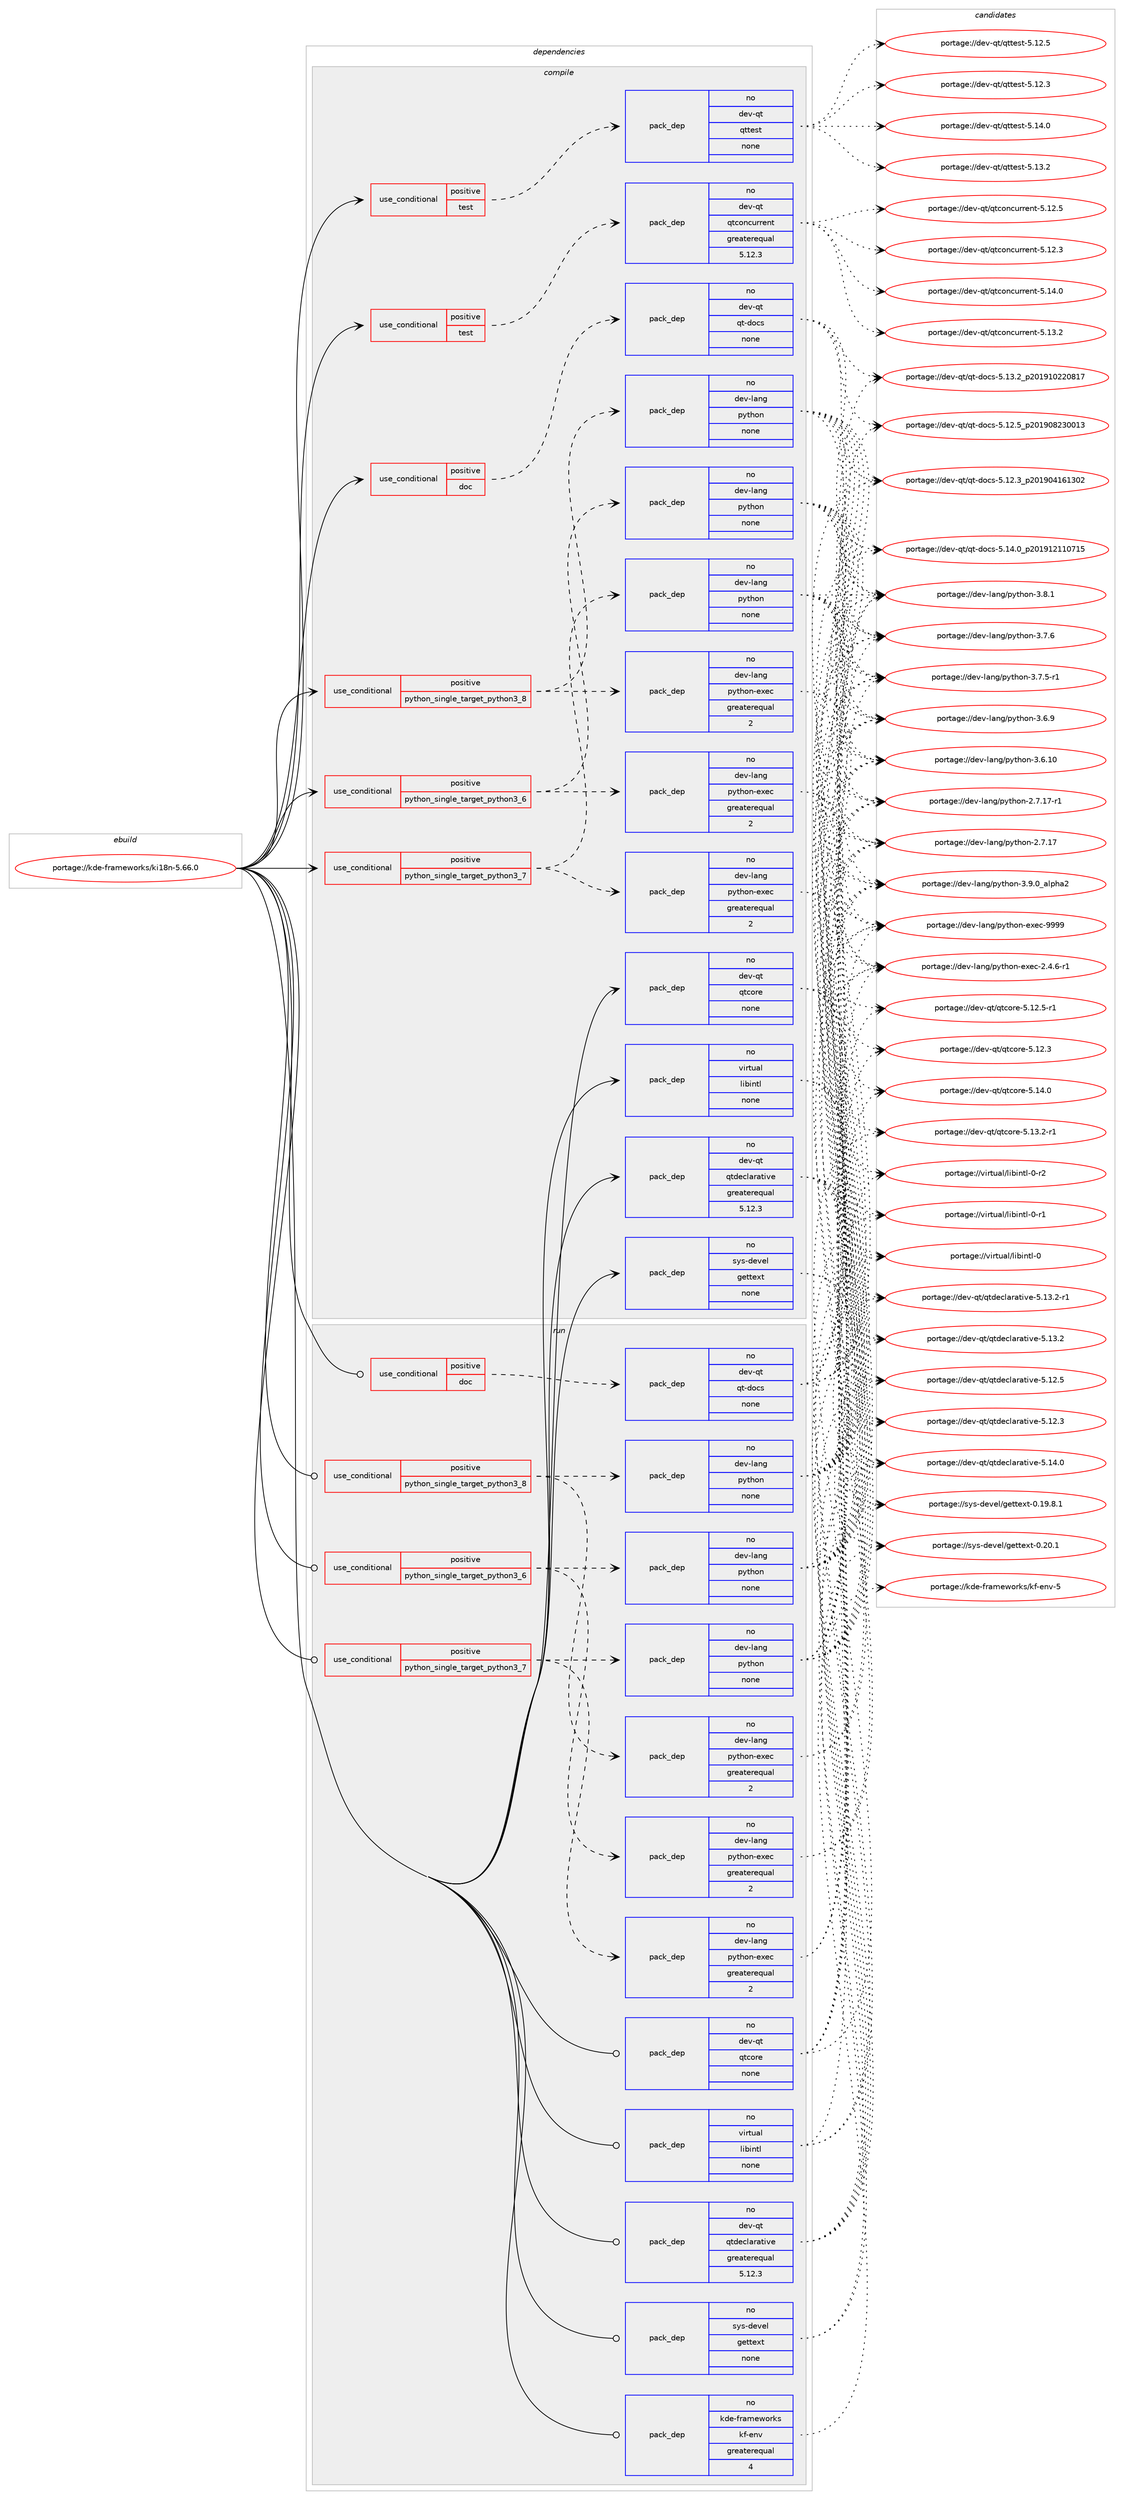digraph prolog {

# *************
# Graph options
# *************

newrank=true;
concentrate=true;
compound=true;
graph [rankdir=LR,fontname=Helvetica,fontsize=10,ranksep=1.5];#, ranksep=2.5, nodesep=0.2];
edge  [arrowhead=vee];
node  [fontname=Helvetica,fontsize=10];

# **********
# The ebuild
# **********

subgraph cluster_leftcol {
color=gray;
label=<<i>ebuild</i>>;
id [label="portage://kde-frameworks/ki18n-5.66.0", color=red, width=4, href="../kde-frameworks/ki18n-5.66.0.svg"];
}

# ****************
# The dependencies
# ****************

subgraph cluster_midcol {
color=gray;
label=<<i>dependencies</i>>;
subgraph cluster_compile {
fillcolor="#eeeeee";
style=filled;
label=<<i>compile</i>>;
subgraph cond55659 {
dependency248107 [label=<<TABLE BORDER="0" CELLBORDER="1" CELLSPACING="0" CELLPADDING="4"><TR><TD ROWSPAN="3" CELLPADDING="10">use_conditional</TD></TR><TR><TD>positive</TD></TR><TR><TD>doc</TD></TR></TABLE>>, shape=none, color=red];
subgraph pack188633 {
dependency248108 [label=<<TABLE BORDER="0" CELLBORDER="1" CELLSPACING="0" CELLPADDING="4" WIDTH="220"><TR><TD ROWSPAN="6" CELLPADDING="30">pack_dep</TD></TR><TR><TD WIDTH="110">no</TD></TR><TR><TD>dev-qt</TD></TR><TR><TD>qt-docs</TD></TR><TR><TD>none</TD></TR><TR><TD></TD></TR></TABLE>>, shape=none, color=blue];
}
dependency248107:e -> dependency248108:w [weight=20,style="dashed",arrowhead="vee"];
}
id:e -> dependency248107:w [weight=20,style="solid",arrowhead="vee"];
subgraph cond55660 {
dependency248109 [label=<<TABLE BORDER="0" CELLBORDER="1" CELLSPACING="0" CELLPADDING="4"><TR><TD ROWSPAN="3" CELLPADDING="10">use_conditional</TD></TR><TR><TD>positive</TD></TR><TR><TD>python_single_target_python3_6</TD></TR></TABLE>>, shape=none, color=red];
subgraph pack188634 {
dependency248110 [label=<<TABLE BORDER="0" CELLBORDER="1" CELLSPACING="0" CELLPADDING="4" WIDTH="220"><TR><TD ROWSPAN="6" CELLPADDING="30">pack_dep</TD></TR><TR><TD WIDTH="110">no</TD></TR><TR><TD>dev-lang</TD></TR><TR><TD>python</TD></TR><TR><TD>none</TD></TR><TR><TD></TD></TR></TABLE>>, shape=none, color=blue];
}
dependency248109:e -> dependency248110:w [weight=20,style="dashed",arrowhead="vee"];
subgraph pack188635 {
dependency248111 [label=<<TABLE BORDER="0" CELLBORDER="1" CELLSPACING="0" CELLPADDING="4" WIDTH="220"><TR><TD ROWSPAN="6" CELLPADDING="30">pack_dep</TD></TR><TR><TD WIDTH="110">no</TD></TR><TR><TD>dev-lang</TD></TR><TR><TD>python-exec</TD></TR><TR><TD>greaterequal</TD></TR><TR><TD>2</TD></TR></TABLE>>, shape=none, color=blue];
}
dependency248109:e -> dependency248111:w [weight=20,style="dashed",arrowhead="vee"];
}
id:e -> dependency248109:w [weight=20,style="solid",arrowhead="vee"];
subgraph cond55661 {
dependency248112 [label=<<TABLE BORDER="0" CELLBORDER="1" CELLSPACING="0" CELLPADDING="4"><TR><TD ROWSPAN="3" CELLPADDING="10">use_conditional</TD></TR><TR><TD>positive</TD></TR><TR><TD>python_single_target_python3_7</TD></TR></TABLE>>, shape=none, color=red];
subgraph pack188636 {
dependency248113 [label=<<TABLE BORDER="0" CELLBORDER="1" CELLSPACING="0" CELLPADDING="4" WIDTH="220"><TR><TD ROWSPAN="6" CELLPADDING="30">pack_dep</TD></TR><TR><TD WIDTH="110">no</TD></TR><TR><TD>dev-lang</TD></TR><TR><TD>python</TD></TR><TR><TD>none</TD></TR><TR><TD></TD></TR></TABLE>>, shape=none, color=blue];
}
dependency248112:e -> dependency248113:w [weight=20,style="dashed",arrowhead="vee"];
subgraph pack188637 {
dependency248114 [label=<<TABLE BORDER="0" CELLBORDER="1" CELLSPACING="0" CELLPADDING="4" WIDTH="220"><TR><TD ROWSPAN="6" CELLPADDING="30">pack_dep</TD></TR><TR><TD WIDTH="110">no</TD></TR><TR><TD>dev-lang</TD></TR><TR><TD>python-exec</TD></TR><TR><TD>greaterequal</TD></TR><TR><TD>2</TD></TR></TABLE>>, shape=none, color=blue];
}
dependency248112:e -> dependency248114:w [weight=20,style="dashed",arrowhead="vee"];
}
id:e -> dependency248112:w [weight=20,style="solid",arrowhead="vee"];
subgraph cond55662 {
dependency248115 [label=<<TABLE BORDER="0" CELLBORDER="1" CELLSPACING="0" CELLPADDING="4"><TR><TD ROWSPAN="3" CELLPADDING="10">use_conditional</TD></TR><TR><TD>positive</TD></TR><TR><TD>python_single_target_python3_8</TD></TR></TABLE>>, shape=none, color=red];
subgraph pack188638 {
dependency248116 [label=<<TABLE BORDER="0" CELLBORDER="1" CELLSPACING="0" CELLPADDING="4" WIDTH="220"><TR><TD ROWSPAN="6" CELLPADDING="30">pack_dep</TD></TR><TR><TD WIDTH="110">no</TD></TR><TR><TD>dev-lang</TD></TR><TR><TD>python</TD></TR><TR><TD>none</TD></TR><TR><TD></TD></TR></TABLE>>, shape=none, color=blue];
}
dependency248115:e -> dependency248116:w [weight=20,style="dashed",arrowhead="vee"];
subgraph pack188639 {
dependency248117 [label=<<TABLE BORDER="0" CELLBORDER="1" CELLSPACING="0" CELLPADDING="4" WIDTH="220"><TR><TD ROWSPAN="6" CELLPADDING="30">pack_dep</TD></TR><TR><TD WIDTH="110">no</TD></TR><TR><TD>dev-lang</TD></TR><TR><TD>python-exec</TD></TR><TR><TD>greaterequal</TD></TR><TR><TD>2</TD></TR></TABLE>>, shape=none, color=blue];
}
dependency248115:e -> dependency248117:w [weight=20,style="dashed",arrowhead="vee"];
}
id:e -> dependency248115:w [weight=20,style="solid",arrowhead="vee"];
subgraph cond55663 {
dependency248118 [label=<<TABLE BORDER="0" CELLBORDER="1" CELLSPACING="0" CELLPADDING="4"><TR><TD ROWSPAN="3" CELLPADDING="10">use_conditional</TD></TR><TR><TD>positive</TD></TR><TR><TD>test</TD></TR></TABLE>>, shape=none, color=red];
subgraph pack188640 {
dependency248119 [label=<<TABLE BORDER="0" CELLBORDER="1" CELLSPACING="0" CELLPADDING="4" WIDTH="220"><TR><TD ROWSPAN="6" CELLPADDING="30">pack_dep</TD></TR><TR><TD WIDTH="110">no</TD></TR><TR><TD>dev-qt</TD></TR><TR><TD>qtconcurrent</TD></TR><TR><TD>greaterequal</TD></TR><TR><TD>5.12.3</TD></TR></TABLE>>, shape=none, color=blue];
}
dependency248118:e -> dependency248119:w [weight=20,style="dashed",arrowhead="vee"];
}
id:e -> dependency248118:w [weight=20,style="solid",arrowhead="vee"];
subgraph cond55664 {
dependency248120 [label=<<TABLE BORDER="0" CELLBORDER="1" CELLSPACING="0" CELLPADDING="4"><TR><TD ROWSPAN="3" CELLPADDING="10">use_conditional</TD></TR><TR><TD>positive</TD></TR><TR><TD>test</TD></TR></TABLE>>, shape=none, color=red];
subgraph pack188641 {
dependency248121 [label=<<TABLE BORDER="0" CELLBORDER="1" CELLSPACING="0" CELLPADDING="4" WIDTH="220"><TR><TD ROWSPAN="6" CELLPADDING="30">pack_dep</TD></TR><TR><TD WIDTH="110">no</TD></TR><TR><TD>dev-qt</TD></TR><TR><TD>qttest</TD></TR><TR><TD>none</TD></TR><TR><TD></TD></TR></TABLE>>, shape=none, color=blue];
}
dependency248120:e -> dependency248121:w [weight=20,style="dashed",arrowhead="vee"];
}
id:e -> dependency248120:w [weight=20,style="solid",arrowhead="vee"];
subgraph pack188642 {
dependency248122 [label=<<TABLE BORDER="0" CELLBORDER="1" CELLSPACING="0" CELLPADDING="4" WIDTH="220"><TR><TD ROWSPAN="6" CELLPADDING="30">pack_dep</TD></TR><TR><TD WIDTH="110">no</TD></TR><TR><TD>dev-qt</TD></TR><TR><TD>qtcore</TD></TR><TR><TD>none</TD></TR><TR><TD></TD></TR></TABLE>>, shape=none, color=blue];
}
id:e -> dependency248122:w [weight=20,style="solid",arrowhead="vee"];
subgraph pack188643 {
dependency248123 [label=<<TABLE BORDER="0" CELLBORDER="1" CELLSPACING="0" CELLPADDING="4" WIDTH="220"><TR><TD ROWSPAN="6" CELLPADDING="30">pack_dep</TD></TR><TR><TD WIDTH="110">no</TD></TR><TR><TD>dev-qt</TD></TR><TR><TD>qtdeclarative</TD></TR><TR><TD>greaterequal</TD></TR><TR><TD>5.12.3</TD></TR></TABLE>>, shape=none, color=blue];
}
id:e -> dependency248123:w [weight=20,style="solid",arrowhead="vee"];
subgraph pack188644 {
dependency248124 [label=<<TABLE BORDER="0" CELLBORDER="1" CELLSPACING="0" CELLPADDING="4" WIDTH="220"><TR><TD ROWSPAN="6" CELLPADDING="30">pack_dep</TD></TR><TR><TD WIDTH="110">no</TD></TR><TR><TD>sys-devel</TD></TR><TR><TD>gettext</TD></TR><TR><TD>none</TD></TR><TR><TD></TD></TR></TABLE>>, shape=none, color=blue];
}
id:e -> dependency248124:w [weight=20,style="solid",arrowhead="vee"];
subgraph pack188645 {
dependency248125 [label=<<TABLE BORDER="0" CELLBORDER="1" CELLSPACING="0" CELLPADDING="4" WIDTH="220"><TR><TD ROWSPAN="6" CELLPADDING="30">pack_dep</TD></TR><TR><TD WIDTH="110">no</TD></TR><TR><TD>virtual</TD></TR><TR><TD>libintl</TD></TR><TR><TD>none</TD></TR><TR><TD></TD></TR></TABLE>>, shape=none, color=blue];
}
id:e -> dependency248125:w [weight=20,style="solid",arrowhead="vee"];
}
subgraph cluster_compileandrun {
fillcolor="#eeeeee";
style=filled;
label=<<i>compile and run</i>>;
}
subgraph cluster_run {
fillcolor="#eeeeee";
style=filled;
label=<<i>run</i>>;
subgraph cond55665 {
dependency248126 [label=<<TABLE BORDER="0" CELLBORDER="1" CELLSPACING="0" CELLPADDING="4"><TR><TD ROWSPAN="3" CELLPADDING="10">use_conditional</TD></TR><TR><TD>positive</TD></TR><TR><TD>doc</TD></TR></TABLE>>, shape=none, color=red];
subgraph pack188646 {
dependency248127 [label=<<TABLE BORDER="0" CELLBORDER="1" CELLSPACING="0" CELLPADDING="4" WIDTH="220"><TR><TD ROWSPAN="6" CELLPADDING="30">pack_dep</TD></TR><TR><TD WIDTH="110">no</TD></TR><TR><TD>dev-qt</TD></TR><TR><TD>qt-docs</TD></TR><TR><TD>none</TD></TR><TR><TD></TD></TR></TABLE>>, shape=none, color=blue];
}
dependency248126:e -> dependency248127:w [weight=20,style="dashed",arrowhead="vee"];
}
id:e -> dependency248126:w [weight=20,style="solid",arrowhead="odot"];
subgraph cond55666 {
dependency248128 [label=<<TABLE BORDER="0" CELLBORDER="1" CELLSPACING="0" CELLPADDING="4"><TR><TD ROWSPAN="3" CELLPADDING="10">use_conditional</TD></TR><TR><TD>positive</TD></TR><TR><TD>python_single_target_python3_6</TD></TR></TABLE>>, shape=none, color=red];
subgraph pack188647 {
dependency248129 [label=<<TABLE BORDER="0" CELLBORDER="1" CELLSPACING="0" CELLPADDING="4" WIDTH="220"><TR><TD ROWSPAN="6" CELLPADDING="30">pack_dep</TD></TR><TR><TD WIDTH="110">no</TD></TR><TR><TD>dev-lang</TD></TR><TR><TD>python</TD></TR><TR><TD>none</TD></TR><TR><TD></TD></TR></TABLE>>, shape=none, color=blue];
}
dependency248128:e -> dependency248129:w [weight=20,style="dashed",arrowhead="vee"];
subgraph pack188648 {
dependency248130 [label=<<TABLE BORDER="0" CELLBORDER="1" CELLSPACING="0" CELLPADDING="4" WIDTH="220"><TR><TD ROWSPAN="6" CELLPADDING="30">pack_dep</TD></TR><TR><TD WIDTH="110">no</TD></TR><TR><TD>dev-lang</TD></TR><TR><TD>python-exec</TD></TR><TR><TD>greaterequal</TD></TR><TR><TD>2</TD></TR></TABLE>>, shape=none, color=blue];
}
dependency248128:e -> dependency248130:w [weight=20,style="dashed",arrowhead="vee"];
}
id:e -> dependency248128:w [weight=20,style="solid",arrowhead="odot"];
subgraph cond55667 {
dependency248131 [label=<<TABLE BORDER="0" CELLBORDER="1" CELLSPACING="0" CELLPADDING="4"><TR><TD ROWSPAN="3" CELLPADDING="10">use_conditional</TD></TR><TR><TD>positive</TD></TR><TR><TD>python_single_target_python3_7</TD></TR></TABLE>>, shape=none, color=red];
subgraph pack188649 {
dependency248132 [label=<<TABLE BORDER="0" CELLBORDER="1" CELLSPACING="0" CELLPADDING="4" WIDTH="220"><TR><TD ROWSPAN="6" CELLPADDING="30">pack_dep</TD></TR><TR><TD WIDTH="110">no</TD></TR><TR><TD>dev-lang</TD></TR><TR><TD>python</TD></TR><TR><TD>none</TD></TR><TR><TD></TD></TR></TABLE>>, shape=none, color=blue];
}
dependency248131:e -> dependency248132:w [weight=20,style="dashed",arrowhead="vee"];
subgraph pack188650 {
dependency248133 [label=<<TABLE BORDER="0" CELLBORDER="1" CELLSPACING="0" CELLPADDING="4" WIDTH="220"><TR><TD ROWSPAN="6" CELLPADDING="30">pack_dep</TD></TR><TR><TD WIDTH="110">no</TD></TR><TR><TD>dev-lang</TD></TR><TR><TD>python-exec</TD></TR><TR><TD>greaterequal</TD></TR><TR><TD>2</TD></TR></TABLE>>, shape=none, color=blue];
}
dependency248131:e -> dependency248133:w [weight=20,style="dashed",arrowhead="vee"];
}
id:e -> dependency248131:w [weight=20,style="solid",arrowhead="odot"];
subgraph cond55668 {
dependency248134 [label=<<TABLE BORDER="0" CELLBORDER="1" CELLSPACING="0" CELLPADDING="4"><TR><TD ROWSPAN="3" CELLPADDING="10">use_conditional</TD></TR><TR><TD>positive</TD></TR><TR><TD>python_single_target_python3_8</TD></TR></TABLE>>, shape=none, color=red];
subgraph pack188651 {
dependency248135 [label=<<TABLE BORDER="0" CELLBORDER="1" CELLSPACING="0" CELLPADDING="4" WIDTH="220"><TR><TD ROWSPAN="6" CELLPADDING="30">pack_dep</TD></TR><TR><TD WIDTH="110">no</TD></TR><TR><TD>dev-lang</TD></TR><TR><TD>python</TD></TR><TR><TD>none</TD></TR><TR><TD></TD></TR></TABLE>>, shape=none, color=blue];
}
dependency248134:e -> dependency248135:w [weight=20,style="dashed",arrowhead="vee"];
subgraph pack188652 {
dependency248136 [label=<<TABLE BORDER="0" CELLBORDER="1" CELLSPACING="0" CELLPADDING="4" WIDTH="220"><TR><TD ROWSPAN="6" CELLPADDING="30">pack_dep</TD></TR><TR><TD WIDTH="110">no</TD></TR><TR><TD>dev-lang</TD></TR><TR><TD>python-exec</TD></TR><TR><TD>greaterequal</TD></TR><TR><TD>2</TD></TR></TABLE>>, shape=none, color=blue];
}
dependency248134:e -> dependency248136:w [weight=20,style="dashed",arrowhead="vee"];
}
id:e -> dependency248134:w [weight=20,style="solid",arrowhead="odot"];
subgraph pack188653 {
dependency248137 [label=<<TABLE BORDER="0" CELLBORDER="1" CELLSPACING="0" CELLPADDING="4" WIDTH="220"><TR><TD ROWSPAN="6" CELLPADDING="30">pack_dep</TD></TR><TR><TD WIDTH="110">no</TD></TR><TR><TD>dev-qt</TD></TR><TR><TD>qtcore</TD></TR><TR><TD>none</TD></TR><TR><TD></TD></TR></TABLE>>, shape=none, color=blue];
}
id:e -> dependency248137:w [weight=20,style="solid",arrowhead="odot"];
subgraph pack188654 {
dependency248138 [label=<<TABLE BORDER="0" CELLBORDER="1" CELLSPACING="0" CELLPADDING="4" WIDTH="220"><TR><TD ROWSPAN="6" CELLPADDING="30">pack_dep</TD></TR><TR><TD WIDTH="110">no</TD></TR><TR><TD>dev-qt</TD></TR><TR><TD>qtdeclarative</TD></TR><TR><TD>greaterequal</TD></TR><TR><TD>5.12.3</TD></TR></TABLE>>, shape=none, color=blue];
}
id:e -> dependency248138:w [weight=20,style="solid",arrowhead="odot"];
subgraph pack188655 {
dependency248139 [label=<<TABLE BORDER="0" CELLBORDER="1" CELLSPACING="0" CELLPADDING="4" WIDTH="220"><TR><TD ROWSPAN="6" CELLPADDING="30">pack_dep</TD></TR><TR><TD WIDTH="110">no</TD></TR><TR><TD>kde-frameworks</TD></TR><TR><TD>kf-env</TD></TR><TR><TD>greaterequal</TD></TR><TR><TD>4</TD></TR></TABLE>>, shape=none, color=blue];
}
id:e -> dependency248139:w [weight=20,style="solid",arrowhead="odot"];
subgraph pack188656 {
dependency248140 [label=<<TABLE BORDER="0" CELLBORDER="1" CELLSPACING="0" CELLPADDING="4" WIDTH="220"><TR><TD ROWSPAN="6" CELLPADDING="30">pack_dep</TD></TR><TR><TD WIDTH="110">no</TD></TR><TR><TD>sys-devel</TD></TR><TR><TD>gettext</TD></TR><TR><TD>none</TD></TR><TR><TD></TD></TR></TABLE>>, shape=none, color=blue];
}
id:e -> dependency248140:w [weight=20,style="solid",arrowhead="odot"];
subgraph pack188657 {
dependency248141 [label=<<TABLE BORDER="0" CELLBORDER="1" CELLSPACING="0" CELLPADDING="4" WIDTH="220"><TR><TD ROWSPAN="6" CELLPADDING="30">pack_dep</TD></TR><TR><TD WIDTH="110">no</TD></TR><TR><TD>virtual</TD></TR><TR><TD>libintl</TD></TR><TR><TD>none</TD></TR><TR><TD></TD></TR></TABLE>>, shape=none, color=blue];
}
id:e -> dependency248141:w [weight=20,style="solid",arrowhead="odot"];
}
}

# **************
# The candidates
# **************

subgraph cluster_choices {
rank=same;
color=gray;
label=<<i>candidates</i>>;

subgraph choice188633 {
color=black;
nodesep=1;
choice100101118451131164711311645100111991154553464952464895112504849574950494948554953 [label="portage://dev-qt/qt-docs-5.14.0_p201912110715", color=red, width=4,href="../dev-qt/qt-docs-5.14.0_p201912110715.svg"];
choice100101118451131164711311645100111991154553464951465095112504849574948505048564955 [label="portage://dev-qt/qt-docs-5.13.2_p201910220817", color=red, width=4,href="../dev-qt/qt-docs-5.13.2_p201910220817.svg"];
choice100101118451131164711311645100111991154553464950465395112504849574856505148484951 [label="portage://dev-qt/qt-docs-5.12.5_p201908230013", color=red, width=4,href="../dev-qt/qt-docs-5.12.5_p201908230013.svg"];
choice100101118451131164711311645100111991154553464950465195112504849574852495449514850 [label="portage://dev-qt/qt-docs-5.12.3_p201904161302", color=red, width=4,href="../dev-qt/qt-docs-5.12.3_p201904161302.svg"];
dependency248108:e -> choice100101118451131164711311645100111991154553464952464895112504849574950494948554953:w [style=dotted,weight="100"];
dependency248108:e -> choice100101118451131164711311645100111991154553464951465095112504849574948505048564955:w [style=dotted,weight="100"];
dependency248108:e -> choice100101118451131164711311645100111991154553464950465395112504849574856505148484951:w [style=dotted,weight="100"];
dependency248108:e -> choice100101118451131164711311645100111991154553464950465195112504849574852495449514850:w [style=dotted,weight="100"];
}
subgraph choice188634 {
color=black;
nodesep=1;
choice10010111845108971101034711212111610411111045514657464895971081121049750 [label="portage://dev-lang/python-3.9.0_alpha2", color=red, width=4,href="../dev-lang/python-3.9.0_alpha2.svg"];
choice100101118451089711010347112121116104111110455146564649 [label="portage://dev-lang/python-3.8.1", color=red, width=4,href="../dev-lang/python-3.8.1.svg"];
choice100101118451089711010347112121116104111110455146554654 [label="portage://dev-lang/python-3.7.6", color=red, width=4,href="../dev-lang/python-3.7.6.svg"];
choice1001011184510897110103471121211161041111104551465546534511449 [label="portage://dev-lang/python-3.7.5-r1", color=red, width=4,href="../dev-lang/python-3.7.5-r1.svg"];
choice100101118451089711010347112121116104111110455146544657 [label="portage://dev-lang/python-3.6.9", color=red, width=4,href="../dev-lang/python-3.6.9.svg"];
choice10010111845108971101034711212111610411111045514654464948 [label="portage://dev-lang/python-3.6.10", color=red, width=4,href="../dev-lang/python-3.6.10.svg"];
choice100101118451089711010347112121116104111110455046554649554511449 [label="portage://dev-lang/python-2.7.17-r1", color=red, width=4,href="../dev-lang/python-2.7.17-r1.svg"];
choice10010111845108971101034711212111610411111045504655464955 [label="portage://dev-lang/python-2.7.17", color=red, width=4,href="../dev-lang/python-2.7.17.svg"];
dependency248110:e -> choice10010111845108971101034711212111610411111045514657464895971081121049750:w [style=dotted,weight="100"];
dependency248110:e -> choice100101118451089711010347112121116104111110455146564649:w [style=dotted,weight="100"];
dependency248110:e -> choice100101118451089711010347112121116104111110455146554654:w [style=dotted,weight="100"];
dependency248110:e -> choice1001011184510897110103471121211161041111104551465546534511449:w [style=dotted,weight="100"];
dependency248110:e -> choice100101118451089711010347112121116104111110455146544657:w [style=dotted,weight="100"];
dependency248110:e -> choice10010111845108971101034711212111610411111045514654464948:w [style=dotted,weight="100"];
dependency248110:e -> choice100101118451089711010347112121116104111110455046554649554511449:w [style=dotted,weight="100"];
dependency248110:e -> choice10010111845108971101034711212111610411111045504655464955:w [style=dotted,weight="100"];
}
subgraph choice188635 {
color=black;
nodesep=1;
choice10010111845108971101034711212111610411111045101120101994557575757 [label="portage://dev-lang/python-exec-9999", color=red, width=4,href="../dev-lang/python-exec-9999.svg"];
choice10010111845108971101034711212111610411111045101120101994550465246544511449 [label="portage://dev-lang/python-exec-2.4.6-r1", color=red, width=4,href="../dev-lang/python-exec-2.4.6-r1.svg"];
dependency248111:e -> choice10010111845108971101034711212111610411111045101120101994557575757:w [style=dotted,weight="100"];
dependency248111:e -> choice10010111845108971101034711212111610411111045101120101994550465246544511449:w [style=dotted,weight="100"];
}
subgraph choice188636 {
color=black;
nodesep=1;
choice10010111845108971101034711212111610411111045514657464895971081121049750 [label="portage://dev-lang/python-3.9.0_alpha2", color=red, width=4,href="../dev-lang/python-3.9.0_alpha2.svg"];
choice100101118451089711010347112121116104111110455146564649 [label="portage://dev-lang/python-3.8.1", color=red, width=4,href="../dev-lang/python-3.8.1.svg"];
choice100101118451089711010347112121116104111110455146554654 [label="portage://dev-lang/python-3.7.6", color=red, width=4,href="../dev-lang/python-3.7.6.svg"];
choice1001011184510897110103471121211161041111104551465546534511449 [label="portage://dev-lang/python-3.7.5-r1", color=red, width=4,href="../dev-lang/python-3.7.5-r1.svg"];
choice100101118451089711010347112121116104111110455146544657 [label="portage://dev-lang/python-3.6.9", color=red, width=4,href="../dev-lang/python-3.6.9.svg"];
choice10010111845108971101034711212111610411111045514654464948 [label="portage://dev-lang/python-3.6.10", color=red, width=4,href="../dev-lang/python-3.6.10.svg"];
choice100101118451089711010347112121116104111110455046554649554511449 [label="portage://dev-lang/python-2.7.17-r1", color=red, width=4,href="../dev-lang/python-2.7.17-r1.svg"];
choice10010111845108971101034711212111610411111045504655464955 [label="portage://dev-lang/python-2.7.17", color=red, width=4,href="../dev-lang/python-2.7.17.svg"];
dependency248113:e -> choice10010111845108971101034711212111610411111045514657464895971081121049750:w [style=dotted,weight="100"];
dependency248113:e -> choice100101118451089711010347112121116104111110455146564649:w [style=dotted,weight="100"];
dependency248113:e -> choice100101118451089711010347112121116104111110455146554654:w [style=dotted,weight="100"];
dependency248113:e -> choice1001011184510897110103471121211161041111104551465546534511449:w [style=dotted,weight="100"];
dependency248113:e -> choice100101118451089711010347112121116104111110455146544657:w [style=dotted,weight="100"];
dependency248113:e -> choice10010111845108971101034711212111610411111045514654464948:w [style=dotted,weight="100"];
dependency248113:e -> choice100101118451089711010347112121116104111110455046554649554511449:w [style=dotted,weight="100"];
dependency248113:e -> choice10010111845108971101034711212111610411111045504655464955:w [style=dotted,weight="100"];
}
subgraph choice188637 {
color=black;
nodesep=1;
choice10010111845108971101034711212111610411111045101120101994557575757 [label="portage://dev-lang/python-exec-9999", color=red, width=4,href="../dev-lang/python-exec-9999.svg"];
choice10010111845108971101034711212111610411111045101120101994550465246544511449 [label="portage://dev-lang/python-exec-2.4.6-r1", color=red, width=4,href="../dev-lang/python-exec-2.4.6-r1.svg"];
dependency248114:e -> choice10010111845108971101034711212111610411111045101120101994557575757:w [style=dotted,weight="100"];
dependency248114:e -> choice10010111845108971101034711212111610411111045101120101994550465246544511449:w [style=dotted,weight="100"];
}
subgraph choice188638 {
color=black;
nodesep=1;
choice10010111845108971101034711212111610411111045514657464895971081121049750 [label="portage://dev-lang/python-3.9.0_alpha2", color=red, width=4,href="../dev-lang/python-3.9.0_alpha2.svg"];
choice100101118451089711010347112121116104111110455146564649 [label="portage://dev-lang/python-3.8.1", color=red, width=4,href="../dev-lang/python-3.8.1.svg"];
choice100101118451089711010347112121116104111110455146554654 [label="portage://dev-lang/python-3.7.6", color=red, width=4,href="../dev-lang/python-3.7.6.svg"];
choice1001011184510897110103471121211161041111104551465546534511449 [label="portage://dev-lang/python-3.7.5-r1", color=red, width=4,href="../dev-lang/python-3.7.5-r1.svg"];
choice100101118451089711010347112121116104111110455146544657 [label="portage://dev-lang/python-3.6.9", color=red, width=4,href="../dev-lang/python-3.6.9.svg"];
choice10010111845108971101034711212111610411111045514654464948 [label="portage://dev-lang/python-3.6.10", color=red, width=4,href="../dev-lang/python-3.6.10.svg"];
choice100101118451089711010347112121116104111110455046554649554511449 [label="portage://dev-lang/python-2.7.17-r1", color=red, width=4,href="../dev-lang/python-2.7.17-r1.svg"];
choice10010111845108971101034711212111610411111045504655464955 [label="portage://dev-lang/python-2.7.17", color=red, width=4,href="../dev-lang/python-2.7.17.svg"];
dependency248116:e -> choice10010111845108971101034711212111610411111045514657464895971081121049750:w [style=dotted,weight="100"];
dependency248116:e -> choice100101118451089711010347112121116104111110455146564649:w [style=dotted,weight="100"];
dependency248116:e -> choice100101118451089711010347112121116104111110455146554654:w [style=dotted,weight="100"];
dependency248116:e -> choice1001011184510897110103471121211161041111104551465546534511449:w [style=dotted,weight="100"];
dependency248116:e -> choice100101118451089711010347112121116104111110455146544657:w [style=dotted,weight="100"];
dependency248116:e -> choice10010111845108971101034711212111610411111045514654464948:w [style=dotted,weight="100"];
dependency248116:e -> choice100101118451089711010347112121116104111110455046554649554511449:w [style=dotted,weight="100"];
dependency248116:e -> choice10010111845108971101034711212111610411111045504655464955:w [style=dotted,weight="100"];
}
subgraph choice188639 {
color=black;
nodesep=1;
choice10010111845108971101034711212111610411111045101120101994557575757 [label="portage://dev-lang/python-exec-9999", color=red, width=4,href="../dev-lang/python-exec-9999.svg"];
choice10010111845108971101034711212111610411111045101120101994550465246544511449 [label="portage://dev-lang/python-exec-2.4.6-r1", color=red, width=4,href="../dev-lang/python-exec-2.4.6-r1.svg"];
dependency248117:e -> choice10010111845108971101034711212111610411111045101120101994557575757:w [style=dotted,weight="100"];
dependency248117:e -> choice10010111845108971101034711212111610411111045101120101994550465246544511449:w [style=dotted,weight="100"];
}
subgraph choice188640 {
color=black;
nodesep=1;
choice1001011184511311647113116991111109911711411410111011645534649524648 [label="portage://dev-qt/qtconcurrent-5.14.0", color=red, width=4,href="../dev-qt/qtconcurrent-5.14.0.svg"];
choice1001011184511311647113116991111109911711411410111011645534649514650 [label="portage://dev-qt/qtconcurrent-5.13.2", color=red, width=4,href="../dev-qt/qtconcurrent-5.13.2.svg"];
choice1001011184511311647113116991111109911711411410111011645534649504653 [label="portage://dev-qt/qtconcurrent-5.12.5", color=red, width=4,href="../dev-qt/qtconcurrent-5.12.5.svg"];
choice1001011184511311647113116991111109911711411410111011645534649504651 [label="portage://dev-qt/qtconcurrent-5.12.3", color=red, width=4,href="../dev-qt/qtconcurrent-5.12.3.svg"];
dependency248119:e -> choice1001011184511311647113116991111109911711411410111011645534649524648:w [style=dotted,weight="100"];
dependency248119:e -> choice1001011184511311647113116991111109911711411410111011645534649514650:w [style=dotted,weight="100"];
dependency248119:e -> choice1001011184511311647113116991111109911711411410111011645534649504653:w [style=dotted,weight="100"];
dependency248119:e -> choice1001011184511311647113116991111109911711411410111011645534649504651:w [style=dotted,weight="100"];
}
subgraph choice188641 {
color=black;
nodesep=1;
choice100101118451131164711311611610111511645534649524648 [label="portage://dev-qt/qttest-5.14.0", color=red, width=4,href="../dev-qt/qttest-5.14.0.svg"];
choice100101118451131164711311611610111511645534649514650 [label="portage://dev-qt/qttest-5.13.2", color=red, width=4,href="../dev-qt/qttest-5.13.2.svg"];
choice100101118451131164711311611610111511645534649504653 [label="portage://dev-qt/qttest-5.12.5", color=red, width=4,href="../dev-qt/qttest-5.12.5.svg"];
choice100101118451131164711311611610111511645534649504651 [label="portage://dev-qt/qttest-5.12.3", color=red, width=4,href="../dev-qt/qttest-5.12.3.svg"];
dependency248121:e -> choice100101118451131164711311611610111511645534649524648:w [style=dotted,weight="100"];
dependency248121:e -> choice100101118451131164711311611610111511645534649514650:w [style=dotted,weight="100"];
dependency248121:e -> choice100101118451131164711311611610111511645534649504653:w [style=dotted,weight="100"];
dependency248121:e -> choice100101118451131164711311611610111511645534649504651:w [style=dotted,weight="100"];
}
subgraph choice188642 {
color=black;
nodesep=1;
choice10010111845113116471131169911111410145534649524648 [label="portage://dev-qt/qtcore-5.14.0", color=red, width=4,href="../dev-qt/qtcore-5.14.0.svg"];
choice100101118451131164711311699111114101455346495146504511449 [label="portage://dev-qt/qtcore-5.13.2-r1", color=red, width=4,href="../dev-qt/qtcore-5.13.2-r1.svg"];
choice100101118451131164711311699111114101455346495046534511449 [label="portage://dev-qt/qtcore-5.12.5-r1", color=red, width=4,href="../dev-qt/qtcore-5.12.5-r1.svg"];
choice10010111845113116471131169911111410145534649504651 [label="portage://dev-qt/qtcore-5.12.3", color=red, width=4,href="../dev-qt/qtcore-5.12.3.svg"];
dependency248122:e -> choice10010111845113116471131169911111410145534649524648:w [style=dotted,weight="100"];
dependency248122:e -> choice100101118451131164711311699111114101455346495146504511449:w [style=dotted,weight="100"];
dependency248122:e -> choice100101118451131164711311699111114101455346495046534511449:w [style=dotted,weight="100"];
dependency248122:e -> choice10010111845113116471131169911111410145534649504651:w [style=dotted,weight="100"];
}
subgraph choice188643 {
color=black;
nodesep=1;
choice100101118451131164711311610010199108971149711610511810145534649524648 [label="portage://dev-qt/qtdeclarative-5.14.0", color=red, width=4,href="../dev-qt/qtdeclarative-5.14.0.svg"];
choice1001011184511311647113116100101991089711497116105118101455346495146504511449 [label="portage://dev-qt/qtdeclarative-5.13.2-r1", color=red, width=4,href="../dev-qt/qtdeclarative-5.13.2-r1.svg"];
choice100101118451131164711311610010199108971149711610511810145534649514650 [label="portage://dev-qt/qtdeclarative-5.13.2", color=red, width=4,href="../dev-qt/qtdeclarative-5.13.2.svg"];
choice100101118451131164711311610010199108971149711610511810145534649504653 [label="portage://dev-qt/qtdeclarative-5.12.5", color=red, width=4,href="../dev-qt/qtdeclarative-5.12.5.svg"];
choice100101118451131164711311610010199108971149711610511810145534649504651 [label="portage://dev-qt/qtdeclarative-5.12.3", color=red, width=4,href="../dev-qt/qtdeclarative-5.12.3.svg"];
dependency248123:e -> choice100101118451131164711311610010199108971149711610511810145534649524648:w [style=dotted,weight="100"];
dependency248123:e -> choice1001011184511311647113116100101991089711497116105118101455346495146504511449:w [style=dotted,weight="100"];
dependency248123:e -> choice100101118451131164711311610010199108971149711610511810145534649514650:w [style=dotted,weight="100"];
dependency248123:e -> choice100101118451131164711311610010199108971149711610511810145534649504653:w [style=dotted,weight="100"];
dependency248123:e -> choice100101118451131164711311610010199108971149711610511810145534649504651:w [style=dotted,weight="100"];
}
subgraph choice188644 {
color=black;
nodesep=1;
choice115121115451001011181011084710310111611610112011645484650484649 [label="portage://sys-devel/gettext-0.20.1", color=red, width=4,href="../sys-devel/gettext-0.20.1.svg"];
choice1151211154510010111810110847103101116116101120116454846495746564649 [label="portage://sys-devel/gettext-0.19.8.1", color=red, width=4,href="../sys-devel/gettext-0.19.8.1.svg"];
dependency248124:e -> choice115121115451001011181011084710310111611610112011645484650484649:w [style=dotted,weight="100"];
dependency248124:e -> choice1151211154510010111810110847103101116116101120116454846495746564649:w [style=dotted,weight="100"];
}
subgraph choice188645 {
color=black;
nodesep=1;
choice11810511411611797108471081059810511011610845484511450 [label="portage://virtual/libintl-0-r2", color=red, width=4,href="../virtual/libintl-0-r2.svg"];
choice11810511411611797108471081059810511011610845484511449 [label="portage://virtual/libintl-0-r1", color=red, width=4,href="../virtual/libintl-0-r1.svg"];
choice1181051141161179710847108105981051101161084548 [label="portage://virtual/libintl-0", color=red, width=4,href="../virtual/libintl-0.svg"];
dependency248125:e -> choice11810511411611797108471081059810511011610845484511450:w [style=dotted,weight="100"];
dependency248125:e -> choice11810511411611797108471081059810511011610845484511449:w [style=dotted,weight="100"];
dependency248125:e -> choice1181051141161179710847108105981051101161084548:w [style=dotted,weight="100"];
}
subgraph choice188646 {
color=black;
nodesep=1;
choice100101118451131164711311645100111991154553464952464895112504849574950494948554953 [label="portage://dev-qt/qt-docs-5.14.0_p201912110715", color=red, width=4,href="../dev-qt/qt-docs-5.14.0_p201912110715.svg"];
choice100101118451131164711311645100111991154553464951465095112504849574948505048564955 [label="portage://dev-qt/qt-docs-5.13.2_p201910220817", color=red, width=4,href="../dev-qt/qt-docs-5.13.2_p201910220817.svg"];
choice100101118451131164711311645100111991154553464950465395112504849574856505148484951 [label="portage://dev-qt/qt-docs-5.12.5_p201908230013", color=red, width=4,href="../dev-qt/qt-docs-5.12.5_p201908230013.svg"];
choice100101118451131164711311645100111991154553464950465195112504849574852495449514850 [label="portage://dev-qt/qt-docs-5.12.3_p201904161302", color=red, width=4,href="../dev-qt/qt-docs-5.12.3_p201904161302.svg"];
dependency248127:e -> choice100101118451131164711311645100111991154553464952464895112504849574950494948554953:w [style=dotted,weight="100"];
dependency248127:e -> choice100101118451131164711311645100111991154553464951465095112504849574948505048564955:w [style=dotted,weight="100"];
dependency248127:e -> choice100101118451131164711311645100111991154553464950465395112504849574856505148484951:w [style=dotted,weight="100"];
dependency248127:e -> choice100101118451131164711311645100111991154553464950465195112504849574852495449514850:w [style=dotted,weight="100"];
}
subgraph choice188647 {
color=black;
nodesep=1;
choice10010111845108971101034711212111610411111045514657464895971081121049750 [label="portage://dev-lang/python-3.9.0_alpha2", color=red, width=4,href="../dev-lang/python-3.9.0_alpha2.svg"];
choice100101118451089711010347112121116104111110455146564649 [label="portage://dev-lang/python-3.8.1", color=red, width=4,href="../dev-lang/python-3.8.1.svg"];
choice100101118451089711010347112121116104111110455146554654 [label="portage://dev-lang/python-3.7.6", color=red, width=4,href="../dev-lang/python-3.7.6.svg"];
choice1001011184510897110103471121211161041111104551465546534511449 [label="portage://dev-lang/python-3.7.5-r1", color=red, width=4,href="../dev-lang/python-3.7.5-r1.svg"];
choice100101118451089711010347112121116104111110455146544657 [label="portage://dev-lang/python-3.6.9", color=red, width=4,href="../dev-lang/python-3.6.9.svg"];
choice10010111845108971101034711212111610411111045514654464948 [label="portage://dev-lang/python-3.6.10", color=red, width=4,href="../dev-lang/python-3.6.10.svg"];
choice100101118451089711010347112121116104111110455046554649554511449 [label="portage://dev-lang/python-2.7.17-r1", color=red, width=4,href="../dev-lang/python-2.7.17-r1.svg"];
choice10010111845108971101034711212111610411111045504655464955 [label="portage://dev-lang/python-2.7.17", color=red, width=4,href="../dev-lang/python-2.7.17.svg"];
dependency248129:e -> choice10010111845108971101034711212111610411111045514657464895971081121049750:w [style=dotted,weight="100"];
dependency248129:e -> choice100101118451089711010347112121116104111110455146564649:w [style=dotted,weight="100"];
dependency248129:e -> choice100101118451089711010347112121116104111110455146554654:w [style=dotted,weight="100"];
dependency248129:e -> choice1001011184510897110103471121211161041111104551465546534511449:w [style=dotted,weight="100"];
dependency248129:e -> choice100101118451089711010347112121116104111110455146544657:w [style=dotted,weight="100"];
dependency248129:e -> choice10010111845108971101034711212111610411111045514654464948:w [style=dotted,weight="100"];
dependency248129:e -> choice100101118451089711010347112121116104111110455046554649554511449:w [style=dotted,weight="100"];
dependency248129:e -> choice10010111845108971101034711212111610411111045504655464955:w [style=dotted,weight="100"];
}
subgraph choice188648 {
color=black;
nodesep=1;
choice10010111845108971101034711212111610411111045101120101994557575757 [label="portage://dev-lang/python-exec-9999", color=red, width=4,href="../dev-lang/python-exec-9999.svg"];
choice10010111845108971101034711212111610411111045101120101994550465246544511449 [label="portage://dev-lang/python-exec-2.4.6-r1", color=red, width=4,href="../dev-lang/python-exec-2.4.6-r1.svg"];
dependency248130:e -> choice10010111845108971101034711212111610411111045101120101994557575757:w [style=dotted,weight="100"];
dependency248130:e -> choice10010111845108971101034711212111610411111045101120101994550465246544511449:w [style=dotted,weight="100"];
}
subgraph choice188649 {
color=black;
nodesep=1;
choice10010111845108971101034711212111610411111045514657464895971081121049750 [label="portage://dev-lang/python-3.9.0_alpha2", color=red, width=4,href="../dev-lang/python-3.9.0_alpha2.svg"];
choice100101118451089711010347112121116104111110455146564649 [label="portage://dev-lang/python-3.8.1", color=red, width=4,href="../dev-lang/python-3.8.1.svg"];
choice100101118451089711010347112121116104111110455146554654 [label="portage://dev-lang/python-3.7.6", color=red, width=4,href="../dev-lang/python-3.7.6.svg"];
choice1001011184510897110103471121211161041111104551465546534511449 [label="portage://dev-lang/python-3.7.5-r1", color=red, width=4,href="../dev-lang/python-3.7.5-r1.svg"];
choice100101118451089711010347112121116104111110455146544657 [label="portage://dev-lang/python-3.6.9", color=red, width=4,href="../dev-lang/python-3.6.9.svg"];
choice10010111845108971101034711212111610411111045514654464948 [label="portage://dev-lang/python-3.6.10", color=red, width=4,href="../dev-lang/python-3.6.10.svg"];
choice100101118451089711010347112121116104111110455046554649554511449 [label="portage://dev-lang/python-2.7.17-r1", color=red, width=4,href="../dev-lang/python-2.7.17-r1.svg"];
choice10010111845108971101034711212111610411111045504655464955 [label="portage://dev-lang/python-2.7.17", color=red, width=4,href="../dev-lang/python-2.7.17.svg"];
dependency248132:e -> choice10010111845108971101034711212111610411111045514657464895971081121049750:w [style=dotted,weight="100"];
dependency248132:e -> choice100101118451089711010347112121116104111110455146564649:w [style=dotted,weight="100"];
dependency248132:e -> choice100101118451089711010347112121116104111110455146554654:w [style=dotted,weight="100"];
dependency248132:e -> choice1001011184510897110103471121211161041111104551465546534511449:w [style=dotted,weight="100"];
dependency248132:e -> choice100101118451089711010347112121116104111110455146544657:w [style=dotted,weight="100"];
dependency248132:e -> choice10010111845108971101034711212111610411111045514654464948:w [style=dotted,weight="100"];
dependency248132:e -> choice100101118451089711010347112121116104111110455046554649554511449:w [style=dotted,weight="100"];
dependency248132:e -> choice10010111845108971101034711212111610411111045504655464955:w [style=dotted,weight="100"];
}
subgraph choice188650 {
color=black;
nodesep=1;
choice10010111845108971101034711212111610411111045101120101994557575757 [label="portage://dev-lang/python-exec-9999", color=red, width=4,href="../dev-lang/python-exec-9999.svg"];
choice10010111845108971101034711212111610411111045101120101994550465246544511449 [label="portage://dev-lang/python-exec-2.4.6-r1", color=red, width=4,href="../dev-lang/python-exec-2.4.6-r1.svg"];
dependency248133:e -> choice10010111845108971101034711212111610411111045101120101994557575757:w [style=dotted,weight="100"];
dependency248133:e -> choice10010111845108971101034711212111610411111045101120101994550465246544511449:w [style=dotted,weight="100"];
}
subgraph choice188651 {
color=black;
nodesep=1;
choice10010111845108971101034711212111610411111045514657464895971081121049750 [label="portage://dev-lang/python-3.9.0_alpha2", color=red, width=4,href="../dev-lang/python-3.9.0_alpha2.svg"];
choice100101118451089711010347112121116104111110455146564649 [label="portage://dev-lang/python-3.8.1", color=red, width=4,href="../dev-lang/python-3.8.1.svg"];
choice100101118451089711010347112121116104111110455146554654 [label="portage://dev-lang/python-3.7.6", color=red, width=4,href="../dev-lang/python-3.7.6.svg"];
choice1001011184510897110103471121211161041111104551465546534511449 [label="portage://dev-lang/python-3.7.5-r1", color=red, width=4,href="../dev-lang/python-3.7.5-r1.svg"];
choice100101118451089711010347112121116104111110455146544657 [label="portage://dev-lang/python-3.6.9", color=red, width=4,href="../dev-lang/python-3.6.9.svg"];
choice10010111845108971101034711212111610411111045514654464948 [label="portage://dev-lang/python-3.6.10", color=red, width=4,href="../dev-lang/python-3.6.10.svg"];
choice100101118451089711010347112121116104111110455046554649554511449 [label="portage://dev-lang/python-2.7.17-r1", color=red, width=4,href="../dev-lang/python-2.7.17-r1.svg"];
choice10010111845108971101034711212111610411111045504655464955 [label="portage://dev-lang/python-2.7.17", color=red, width=4,href="../dev-lang/python-2.7.17.svg"];
dependency248135:e -> choice10010111845108971101034711212111610411111045514657464895971081121049750:w [style=dotted,weight="100"];
dependency248135:e -> choice100101118451089711010347112121116104111110455146564649:w [style=dotted,weight="100"];
dependency248135:e -> choice100101118451089711010347112121116104111110455146554654:w [style=dotted,weight="100"];
dependency248135:e -> choice1001011184510897110103471121211161041111104551465546534511449:w [style=dotted,weight="100"];
dependency248135:e -> choice100101118451089711010347112121116104111110455146544657:w [style=dotted,weight="100"];
dependency248135:e -> choice10010111845108971101034711212111610411111045514654464948:w [style=dotted,weight="100"];
dependency248135:e -> choice100101118451089711010347112121116104111110455046554649554511449:w [style=dotted,weight="100"];
dependency248135:e -> choice10010111845108971101034711212111610411111045504655464955:w [style=dotted,weight="100"];
}
subgraph choice188652 {
color=black;
nodesep=1;
choice10010111845108971101034711212111610411111045101120101994557575757 [label="portage://dev-lang/python-exec-9999", color=red, width=4,href="../dev-lang/python-exec-9999.svg"];
choice10010111845108971101034711212111610411111045101120101994550465246544511449 [label="portage://dev-lang/python-exec-2.4.6-r1", color=red, width=4,href="../dev-lang/python-exec-2.4.6-r1.svg"];
dependency248136:e -> choice10010111845108971101034711212111610411111045101120101994557575757:w [style=dotted,weight="100"];
dependency248136:e -> choice10010111845108971101034711212111610411111045101120101994550465246544511449:w [style=dotted,weight="100"];
}
subgraph choice188653 {
color=black;
nodesep=1;
choice10010111845113116471131169911111410145534649524648 [label="portage://dev-qt/qtcore-5.14.0", color=red, width=4,href="../dev-qt/qtcore-5.14.0.svg"];
choice100101118451131164711311699111114101455346495146504511449 [label="portage://dev-qt/qtcore-5.13.2-r1", color=red, width=4,href="../dev-qt/qtcore-5.13.2-r1.svg"];
choice100101118451131164711311699111114101455346495046534511449 [label="portage://dev-qt/qtcore-5.12.5-r1", color=red, width=4,href="../dev-qt/qtcore-5.12.5-r1.svg"];
choice10010111845113116471131169911111410145534649504651 [label="portage://dev-qt/qtcore-5.12.3", color=red, width=4,href="../dev-qt/qtcore-5.12.3.svg"];
dependency248137:e -> choice10010111845113116471131169911111410145534649524648:w [style=dotted,weight="100"];
dependency248137:e -> choice100101118451131164711311699111114101455346495146504511449:w [style=dotted,weight="100"];
dependency248137:e -> choice100101118451131164711311699111114101455346495046534511449:w [style=dotted,weight="100"];
dependency248137:e -> choice10010111845113116471131169911111410145534649504651:w [style=dotted,weight="100"];
}
subgraph choice188654 {
color=black;
nodesep=1;
choice100101118451131164711311610010199108971149711610511810145534649524648 [label="portage://dev-qt/qtdeclarative-5.14.0", color=red, width=4,href="../dev-qt/qtdeclarative-5.14.0.svg"];
choice1001011184511311647113116100101991089711497116105118101455346495146504511449 [label="portage://dev-qt/qtdeclarative-5.13.2-r1", color=red, width=4,href="../dev-qt/qtdeclarative-5.13.2-r1.svg"];
choice100101118451131164711311610010199108971149711610511810145534649514650 [label="portage://dev-qt/qtdeclarative-5.13.2", color=red, width=4,href="../dev-qt/qtdeclarative-5.13.2.svg"];
choice100101118451131164711311610010199108971149711610511810145534649504653 [label="portage://dev-qt/qtdeclarative-5.12.5", color=red, width=4,href="../dev-qt/qtdeclarative-5.12.5.svg"];
choice100101118451131164711311610010199108971149711610511810145534649504651 [label="portage://dev-qt/qtdeclarative-5.12.3", color=red, width=4,href="../dev-qt/qtdeclarative-5.12.3.svg"];
dependency248138:e -> choice100101118451131164711311610010199108971149711610511810145534649524648:w [style=dotted,weight="100"];
dependency248138:e -> choice1001011184511311647113116100101991089711497116105118101455346495146504511449:w [style=dotted,weight="100"];
dependency248138:e -> choice100101118451131164711311610010199108971149711610511810145534649514650:w [style=dotted,weight="100"];
dependency248138:e -> choice100101118451131164711311610010199108971149711610511810145534649504653:w [style=dotted,weight="100"];
dependency248138:e -> choice100101118451131164711311610010199108971149711610511810145534649504651:w [style=dotted,weight="100"];
}
subgraph choice188655 {
color=black;
nodesep=1;
choice107100101451021149710910111911111410711547107102451011101184553 [label="portage://kde-frameworks/kf-env-5", color=red, width=4,href="../kde-frameworks/kf-env-5.svg"];
dependency248139:e -> choice107100101451021149710910111911111410711547107102451011101184553:w [style=dotted,weight="100"];
}
subgraph choice188656 {
color=black;
nodesep=1;
choice115121115451001011181011084710310111611610112011645484650484649 [label="portage://sys-devel/gettext-0.20.1", color=red, width=4,href="../sys-devel/gettext-0.20.1.svg"];
choice1151211154510010111810110847103101116116101120116454846495746564649 [label="portage://sys-devel/gettext-0.19.8.1", color=red, width=4,href="../sys-devel/gettext-0.19.8.1.svg"];
dependency248140:e -> choice115121115451001011181011084710310111611610112011645484650484649:w [style=dotted,weight="100"];
dependency248140:e -> choice1151211154510010111810110847103101116116101120116454846495746564649:w [style=dotted,weight="100"];
}
subgraph choice188657 {
color=black;
nodesep=1;
choice11810511411611797108471081059810511011610845484511450 [label="portage://virtual/libintl-0-r2", color=red, width=4,href="../virtual/libintl-0-r2.svg"];
choice11810511411611797108471081059810511011610845484511449 [label="portage://virtual/libintl-0-r1", color=red, width=4,href="../virtual/libintl-0-r1.svg"];
choice1181051141161179710847108105981051101161084548 [label="portage://virtual/libintl-0", color=red, width=4,href="../virtual/libintl-0.svg"];
dependency248141:e -> choice11810511411611797108471081059810511011610845484511450:w [style=dotted,weight="100"];
dependency248141:e -> choice11810511411611797108471081059810511011610845484511449:w [style=dotted,weight="100"];
dependency248141:e -> choice1181051141161179710847108105981051101161084548:w [style=dotted,weight="100"];
}
}

}
